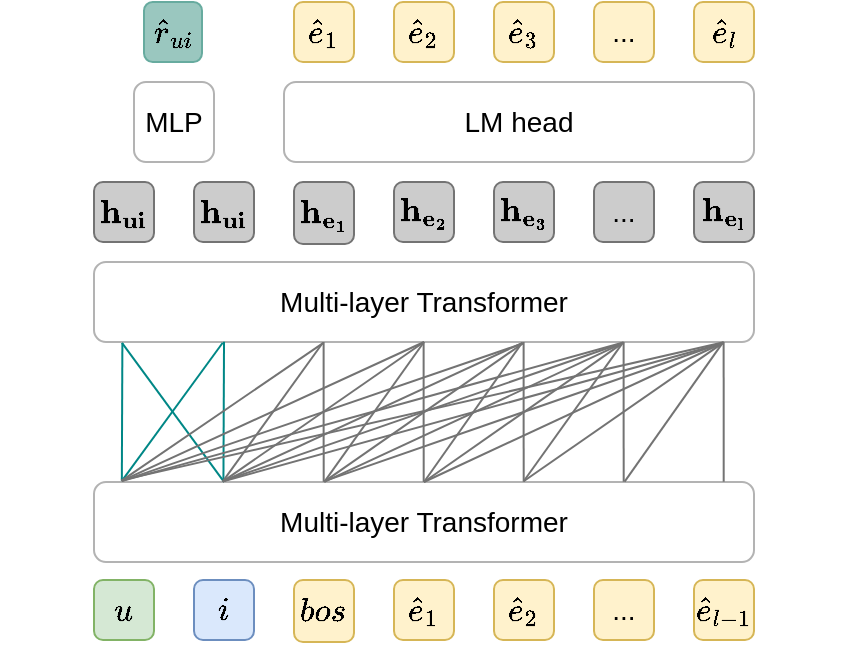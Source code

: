 <mxfile version="18.0.1" type="device"><diagram id="I_MiY4M6lo-vXWS7eLJ-" name="Page-1"><mxGraphModel dx="439" dy="516" grid="1" gridSize="10" guides="1" tooltips="1" connect="1" arrows="1" fold="1" page="1" pageScale="1" pageWidth="850" pageHeight="1100" math="1" shadow="0"><root><mxCell id="0"/><mxCell id="1" parent="0"/><mxCell id="H9O5MBw7-q6CJj0NTx7z-1" value="&lt;font style=&quot;font-size: 14px;&quot;&gt;Multi-layer Transformer&lt;/font&gt;" style="rounded=1;whiteSpace=wrap;html=1;strokeColor=#B3B3B3;" parent="1" vertex="1"><mxGeometry x="280" y="170" width="330" height="40" as="geometry"/></mxCell><mxCell id="H9O5MBw7-q6CJj0NTx7z-2" value="&lt;font style=&quot;font-size: 14px;&quot;&gt;Multi-layer Transformer&lt;/font&gt;" style="rounded=1;whiteSpace=wrap;html=1;strokeColor=#B3B3B3;" parent="1" vertex="1"><mxGeometry x="280" y="280" width="330" height="40" as="geometry"/></mxCell><mxCell id="H9O5MBw7-q6CJj0NTx7z-3" value="$$u$$" style="rounded=1;whiteSpace=wrap;html=1;fontSize=14;strokeColor=#82b366;fillColor=#d5e8d4;" parent="1" vertex="1"><mxGeometry x="280" y="329" width="30" height="30" as="geometry"/></mxCell><mxCell id="H9O5MBw7-q6CJj0NTx7z-5" value="$$i$$" style="rounded=1;whiteSpace=wrap;html=1;fontSize=14;strokeColor=#6c8ebf;fillColor=#dae8fc;" parent="1" vertex="1"><mxGeometry x="330" y="329" width="30" height="30" as="geometry"/></mxCell><mxCell id="H9O5MBw7-q6CJj0NTx7z-6" value="$$bos$$" style="rounded=1;whiteSpace=wrap;html=1;fontSize=14;strokeColor=#d6b656;fillColor=#fff2cc;" parent="1" vertex="1"><mxGeometry x="380" y="329" width="30" height="31" as="geometry"/></mxCell><mxCell id="H9O5MBw7-q6CJj0NTx7z-7" value="$$\hat{e}_1$$" style="rounded=1;whiteSpace=wrap;html=1;fontSize=14;strokeColor=#d6b656;fillColor=#fff2cc;" parent="1" vertex="1"><mxGeometry x="430" y="329" width="30" height="30" as="geometry"/></mxCell><mxCell id="H9O5MBw7-q6CJj0NTx7z-8" value="$$\hat{e}_2$$" style="rounded=1;whiteSpace=wrap;html=1;fontSize=14;strokeColor=#d6b656;fillColor=#fff2cc;" parent="1" vertex="1"><mxGeometry x="480" y="329" width="30" height="30" as="geometry"/></mxCell><mxCell id="H9O5MBw7-q6CJj0NTx7z-9" value="&lt;div style=&quot;text-align: justify;&quot;&gt;&lt;span style=&quot;background-color: initial;&quot;&gt;...&lt;/span&gt;&lt;/div&gt;" style="rounded=1;whiteSpace=wrap;html=1;fontSize=14;strokeColor=#d6b656;fillColor=#fff2cc;align=center;" parent="1" vertex="1"><mxGeometry x="530" y="329" width="30" height="30" as="geometry"/></mxCell><mxCell id="H9O5MBw7-q6CJj0NTx7z-10" value="" style="endArrow=none;html=1;rounded=0;fontSize=14;exitX=0.039;exitY=-0.017;exitDx=0;exitDy=0;exitPerimeter=0;entryX=0.043;entryY=1.012;entryDx=0;entryDy=0;entryPerimeter=0;strokeColor=#008786;" parent="1" target="H9O5MBw7-q6CJj0NTx7z-1" edge="1"><mxGeometry width="50" height="50" relative="1" as="geometry"><mxPoint x="293.92" y="279.32" as="sourcePoint"/><mxPoint x="294.48" y="209.92" as="targetPoint"/></mxGeometry></mxCell><mxCell id="H9O5MBw7-q6CJj0NTx7z-11" value="" style="endArrow=none;html=1;rounded=0;fontSize=14;exitX=0.039;exitY=-0.017;exitDx=0;exitDy=0;exitPerimeter=0;entryX=0.197;entryY=0.997;entryDx=0;entryDy=0;entryPerimeter=0;strokeColor=#008786;" parent="1" target="H9O5MBw7-q6CJj0NTx7z-1" edge="1"><mxGeometry width="50" height="50" relative="1" as="geometry"><mxPoint x="344.72" y="279.4" as="sourcePoint"/><mxPoint x="345.28" y="210.0" as="targetPoint"/></mxGeometry></mxCell><mxCell id="H9O5MBw7-q6CJj0NTx7z-12" value="" style="endArrow=none;html=1;rounded=0;fontSize=14;exitX=0.039;exitY=-0.017;exitDx=0;exitDy=0;exitPerimeter=0;entryX=0.231;entryY=0.988;entryDx=0;entryDy=0;entryPerimeter=0;strokeColor=#737373;" parent="1" edge="1"><mxGeometry width="50" height="50" relative="1" as="geometry"><mxPoint x="394.84" y="279.88" as="sourcePoint"/><mxPoint x="394.8" y="210.0" as="targetPoint"/></mxGeometry></mxCell><mxCell id="H9O5MBw7-q6CJj0NTx7z-13" value="" style="endArrow=none;html=1;rounded=0;fontSize=14;exitX=0.039;exitY=-0.017;exitDx=0;exitDy=0;exitPerimeter=0;entryX=0.231;entryY=0.988;entryDx=0;entryDy=0;entryPerimeter=0;strokeColor=#737373;" parent="1" edge="1"><mxGeometry width="50" height="50" relative="1" as="geometry"><mxPoint x="444.84" y="279.88" as="sourcePoint"/><mxPoint x="444.8" y="210" as="targetPoint"/></mxGeometry></mxCell><mxCell id="H9O5MBw7-q6CJj0NTx7z-14" value="" style="endArrow=none;html=1;rounded=0;fontSize=14;exitX=0.039;exitY=-0.017;exitDx=0;exitDy=0;exitPerimeter=0;entryX=0.231;entryY=0.988;entryDx=0;entryDy=0;entryPerimeter=0;strokeColor=#737373;" parent="1" edge="1"><mxGeometry width="50" height="50" relative="1" as="geometry"><mxPoint x="544.84" y="279.88" as="sourcePoint"/><mxPoint x="544.8" y="210" as="targetPoint"/></mxGeometry></mxCell><mxCell id="H9O5MBw7-q6CJj0NTx7z-15" value="" style="endArrow=none;html=1;rounded=0;fontSize=14;exitX=0.039;exitY=-0.017;exitDx=0;exitDy=0;exitPerimeter=0;entryX=0.231;entryY=0.988;entryDx=0;entryDy=0;entryPerimeter=0;strokeColor=#737373;" parent="1" edge="1"><mxGeometry width="50" height="50" relative="1" as="geometry"><mxPoint x="494.84" y="279.88" as="sourcePoint"/><mxPoint x="494.8" y="210" as="targetPoint"/></mxGeometry></mxCell><mxCell id="H9O5MBw7-q6CJj0NTx7z-17" value="" style="endArrow=none;html=1;rounded=0;fontSize=14;exitX=0.197;exitY=-0.002;exitDx=0;exitDy=0;exitPerimeter=0;entryX=0.05;entryY=1.011;entryDx=0;entryDy=0;entryPerimeter=0;strokeColor=#008786;" parent="1" source="H9O5MBw7-q6CJj0NTx7z-2" edge="1"><mxGeometry width="50" height="50" relative="1" as="geometry"><mxPoint x="344.4" y="278.8" as="sourcePoint"/><mxPoint x="294" y="210.44" as="targetPoint"/></mxGeometry></mxCell><mxCell id="H9O5MBw7-q6CJj0NTx7z-18" value="" style="endArrow=none;html=1;rounded=0;fontSize=14;exitX=0.042;exitY=-0.011;exitDx=0;exitDy=0;exitPerimeter=0;entryX=0.195;entryY=1.009;entryDx=0;entryDy=0;entryPerimeter=0;strokeColor=#008786;" parent="1" source="H9O5MBw7-q6CJj0NTx7z-2" target="H9O5MBw7-q6CJj0NTx7z-1" edge="1"><mxGeometry width="50" height="50" relative="1" as="geometry"><mxPoint x="354.4" y="288.92" as="sourcePoint"/><mxPoint x="304" y="220.44" as="targetPoint"/></mxGeometry></mxCell><mxCell id="H9O5MBw7-q6CJj0NTx7z-19" value="" style="endArrow=none;html=1;rounded=0;fontSize=14;exitX=0.042;exitY=-0.018;exitDx=0;exitDy=0;exitPerimeter=0;entryX=0.347;entryY=1.014;entryDx=0;entryDy=0;entryPerimeter=0;strokeColor=#737373;" parent="1" source="H9O5MBw7-q6CJj0NTx7z-2" target="H9O5MBw7-q6CJj0NTx7z-1" edge="1"><mxGeometry width="50" height="50" relative="1" as="geometry"><mxPoint x="304" y="288.92" as="sourcePoint"/><mxPoint x="354.68" y="219.96" as="targetPoint"/></mxGeometry></mxCell><mxCell id="H9O5MBw7-q6CJj0NTx7z-20" value="" style="endArrow=none;html=1;rounded=0;fontSize=14;exitX=0.042;exitY=-0.014;exitDx=0;exitDy=0;exitPerimeter=0;strokeColor=#737373;entryX=0.5;entryY=1;entryDx=0;entryDy=0;" parent="1" source="H9O5MBw7-q6CJj0NTx7z-2" target="H9O5MBw7-q6CJj0NTx7z-1" edge="1"><mxGeometry width="50" height="50" relative="1" as="geometry"><mxPoint x="304.28" y="289.08" as="sourcePoint"/><mxPoint x="440" y="210" as="targetPoint"/></mxGeometry></mxCell><mxCell id="H9O5MBw7-q6CJj0NTx7z-21" value="" style="endArrow=none;html=1;rounded=0;fontSize=14;exitX=0.043;exitY=-0.014;exitDx=0;exitDy=0;exitPerimeter=0;strokeColor=#737373;entryX=0.651;entryY=1.015;entryDx=0;entryDy=0;entryPerimeter=0;" parent="1" source="H9O5MBw7-q6CJj0NTx7z-2" target="H9O5MBw7-q6CJj0NTx7z-1" edge="1"><mxGeometry width="50" height="50" relative="1" as="geometry"><mxPoint x="303.72" y="289.32" as="sourcePoint"/><mxPoint x="454.08" y="220.88" as="targetPoint"/></mxGeometry></mxCell><mxCell id="H9O5MBw7-q6CJj0NTx7z-22" value="" style="endArrow=none;html=1;rounded=0;fontSize=14;exitX=0.042;exitY=-0.011;exitDx=0;exitDy=0;exitPerimeter=0;strokeColor=#737373;entryX=0.802;entryY=1.007;entryDx=0;entryDy=0;entryPerimeter=0;" parent="1" source="H9O5MBw7-q6CJj0NTx7z-2" target="H9O5MBw7-q6CJj0NTx7z-1" edge="1"><mxGeometry width="50" height="50" relative="1" as="geometry"><mxPoint x="303.72" y="289.32" as="sourcePoint"/><mxPoint x="504.76" y="220.84" as="targetPoint"/></mxGeometry></mxCell><mxCell id="H9O5MBw7-q6CJj0NTx7z-23" value="" style="endArrow=none;html=1;rounded=0;fontSize=14;exitX=0.195;exitY=-0.005;exitDx=0;exitDy=0;exitPerimeter=0;strokeColor=#737373;entryX=0.347;entryY=1.006;entryDx=0;entryDy=0;entryPerimeter=0;" parent="1" source="H9O5MBw7-q6CJj0NTx7z-2" target="H9O5MBw7-q6CJj0NTx7z-1" edge="1"><mxGeometry width="50" height="50" relative="1" as="geometry"><mxPoint x="304.28" y="289.08" as="sourcePoint"/><mxPoint x="390" y="210" as="targetPoint"/></mxGeometry></mxCell><mxCell id="H9O5MBw7-q6CJj0NTx7z-24" value="" style="endArrow=none;html=1;rounded=0;fontSize=14;exitX=0.195;exitY=-0.005;exitDx=0;exitDy=0;exitPerimeter=0;strokeColor=#737373;entryX=0.5;entryY=1;entryDx=0;entryDy=0;" parent="1" source="H9O5MBw7-q6CJj0NTx7z-2" target="H9O5MBw7-q6CJj0NTx7z-1" edge="1"><mxGeometry width="50" height="50" relative="1" as="geometry"><mxPoint x="354.4" y="288.92" as="sourcePoint"/><mxPoint x="404.24" y="220.72" as="targetPoint"/></mxGeometry></mxCell><mxCell id="H9O5MBw7-q6CJj0NTx7z-25" value="" style="endArrow=none;html=1;rounded=0;fontSize=14;exitX=0.195;exitY=-0.005;exitDx=0;exitDy=0;exitPerimeter=0;strokeColor=#737373;entryX=0.649;entryY=1.011;entryDx=0;entryDy=0;entryPerimeter=0;" parent="1" source="H9O5MBw7-q6CJj0NTx7z-2" target="H9O5MBw7-q6CJj0NTx7z-1" edge="1"><mxGeometry width="50" height="50" relative="1" as="geometry"><mxPoint x="354.4" y="289.2" as="sourcePoint"/><mxPoint x="490" y="210" as="targetPoint"/></mxGeometry></mxCell><mxCell id="H9O5MBw7-q6CJj0NTx7z-26" value="" style="endArrow=none;html=1;rounded=0;fontSize=14;exitX=0.195;exitY=-0.009;exitDx=0;exitDy=0;exitPerimeter=0;strokeColor=#737373;entryX=0.803;entryY=1.007;entryDx=0;entryDy=0;entryPerimeter=0;" parent="1" source="H9O5MBw7-q6CJj0NTx7z-2" target="H9O5MBw7-q6CJj0NTx7z-1" edge="1"><mxGeometry width="50" height="50" relative="1" as="geometry"><mxPoint x="354.4" y="289.4" as="sourcePoint"/><mxPoint x="505.04" y="220.2" as="targetPoint"/></mxGeometry></mxCell><mxCell id="H9O5MBw7-q6CJj0NTx7z-27" value="" style="endArrow=none;html=1;rounded=0;fontSize=14;exitX=0.349;exitY=-0.002;exitDx=0;exitDy=0;exitPerimeter=0;strokeColor=#737373;entryX=0.5;entryY=1;entryDx=0;entryDy=0;" parent="1" source="H9O5MBw7-q6CJj0NTx7z-2" target="H9O5MBw7-q6CJj0NTx7z-1" edge="1"><mxGeometry width="50" height="50" relative="1" as="geometry"><mxPoint x="354.12" y="289.56" as="sourcePoint"/><mxPoint x="450" y="210" as="targetPoint"/></mxGeometry></mxCell><mxCell id="H9O5MBw7-q6CJj0NTx7z-28" value="" style="endArrow=none;html=1;rounded=0;fontSize=14;exitX=0.349;exitY=-0.004;exitDx=0;exitDy=0;exitPerimeter=0;strokeColor=#737373;entryX=0.65;entryY=1.015;entryDx=0;entryDy=0;entryPerimeter=0;" parent="1" source="H9O5MBw7-q6CJj0NTx7z-2" target="H9O5MBw7-q6CJj0NTx7z-1" edge="1"><mxGeometry width="50" height="50" relative="1" as="geometry"><mxPoint x="404.52" y="289.4" as="sourcePoint"/><mxPoint x="490" y="210" as="targetPoint"/></mxGeometry></mxCell><mxCell id="H9O5MBw7-q6CJj0NTx7z-30" value="" style="endArrow=none;html=1;rounded=0;fontSize=14;exitX=0.5;exitY=0;exitDx=0;exitDy=0;strokeColor=#737373;entryX=0.802;entryY=1.007;entryDx=0;entryDy=0;entryPerimeter=0;" parent="1" source="H9O5MBw7-q6CJj0NTx7z-2" target="H9O5MBw7-q6CJj0NTx7z-1" edge="1"><mxGeometry width="50" height="50" relative="1" as="geometry"><mxPoint x="454.92" y="289.8" as="sourcePoint"/><mxPoint x="505.04" y="220.48" as="targetPoint"/></mxGeometry></mxCell><mxCell id="H9O5MBw7-q6CJj0NTx7z-31" value="" style="endArrow=none;html=1;rounded=0;fontSize=14;strokeColor=#737373;exitX=0.651;exitY=-0.009;exitDx=0;exitDy=0;exitPerimeter=0;entryX=0.954;entryY=1.005;entryDx=0;entryDy=0;entryPerimeter=0;" parent="1" source="H9O5MBw7-q6CJj0NTx7z-2" target="H9O5MBw7-q6CJj0NTx7z-1" edge="1"><mxGeometry width="50" height="50" relative="1" as="geometry"><mxPoint x="500" y="280" as="sourcePoint"/><mxPoint x="540" y="210" as="targetPoint"/></mxGeometry></mxCell><mxCell id="H9O5MBw7-q6CJj0NTx7z-32" value="" style="endArrow=none;html=1;rounded=0;fontSize=14;exitX=0.349;exitY=-0.002;exitDx=0;exitDy=0;exitPerimeter=0;strokeColor=#737373;entryX=0.802;entryY=1.011;entryDx=0;entryDy=0;entryPerimeter=0;" parent="1" source="H9O5MBw7-q6CJj0NTx7z-2" target="H9O5MBw7-q6CJj0NTx7z-1" edge="1"><mxGeometry width="50" height="50" relative="1" as="geometry"><mxPoint x="404.8" y="289.4" as="sourcePoint"/><mxPoint x="540" y="210" as="targetPoint"/></mxGeometry></mxCell><mxCell id="H9O5MBw7-q6CJj0NTx7z-33" value="$$\hat{e}_{l-1}$$" style="rounded=1;whiteSpace=wrap;html=1;fontSize=14;strokeColor=#d6b656;fillColor=#fff2cc;" parent="1" vertex="1"><mxGeometry x="580" y="329" width="30" height="30" as="geometry"/></mxCell><mxCell id="H9O5MBw7-q6CJj0NTx7z-34" value="" style="endArrow=none;html=1;rounded=0;fontSize=14;exitX=0.039;exitY=-0.017;exitDx=0;exitDy=0;exitPerimeter=0;entryX=0.231;entryY=0.988;entryDx=0;entryDy=0;entryPerimeter=0;strokeColor=#737373;" parent="1" edge="1"><mxGeometry width="50" height="50" relative="1" as="geometry"><mxPoint x="594.86" y="279.88" as="sourcePoint"/><mxPoint x="594.82" y="210.0" as="targetPoint"/></mxGeometry></mxCell><mxCell id="H9O5MBw7-q6CJj0NTx7z-35" value="" style="endArrow=none;html=1;rounded=0;fontSize=14;exitX=0.041;exitY=-0.02;exitDx=0;exitDy=0;exitPerimeter=0;strokeColor=#737373;entryX=0.954;entryY=1.002;entryDx=0;entryDy=0;entryPerimeter=0;" parent="1" source="H9O5MBw7-q6CJj0NTx7z-2" target="H9O5MBw7-q6CJj0NTx7z-1" edge="1"><mxGeometry width="50" height="50" relative="1" as="geometry"><mxPoint x="303.86" y="289.56" as="sourcePoint"/><mxPoint x="554.66" y="220.28" as="targetPoint"/></mxGeometry></mxCell><mxCell id="H9O5MBw7-q6CJj0NTx7z-36" value="" style="endArrow=none;html=1;rounded=0;fontSize=14;exitX=0.196;exitY=-0.009;exitDx=0;exitDy=0;exitPerimeter=0;strokeColor=#737373;entryX=0.954;entryY=1.013;entryDx=0;entryDy=0;entryPerimeter=0;" parent="1" source="H9O5MBw7-q6CJj0NTx7z-2" target="H9O5MBw7-q6CJj0NTx7z-1" edge="1"><mxGeometry width="50" height="50" relative="1" as="geometry"><mxPoint x="354.35" y="289.64" as="sourcePoint"/><mxPoint x="554.99" y="220.28" as="targetPoint"/></mxGeometry></mxCell><mxCell id="H9O5MBw7-q6CJj0NTx7z-37" value="" style="endArrow=none;html=1;rounded=0;fontSize=14;exitX=0.348;exitY=-0.008;exitDx=0;exitDy=0;exitPerimeter=0;strokeColor=#737373;entryX=0.954;entryY=1.006;entryDx=0;entryDy=0;entryPerimeter=0;" parent="1" source="H9O5MBw7-q6CJj0NTx7z-2" target="H9O5MBw7-q6CJj0NTx7z-1" edge="1"><mxGeometry width="50" height="50" relative="1" as="geometry"><mxPoint x="404.51" y="290.24" as="sourcePoint"/><mxPoint x="590" y="210" as="targetPoint"/></mxGeometry></mxCell><mxCell id="H9O5MBw7-q6CJj0NTx7z-38" value="" style="endArrow=none;html=1;rounded=0;fontSize=14;exitX=0.5;exitY=0;exitDx=0;exitDy=0;strokeColor=#737373;entryX=0.954;entryY=1.006;entryDx=0;entryDy=0;entryPerimeter=0;" parent="1" source="H9O5MBw7-q6CJj0NTx7z-2" target="H9O5MBw7-q6CJj0NTx7z-1" edge="1"><mxGeometry width="50" height="50" relative="1" as="geometry"><mxPoint x="404.84" y="289.68" as="sourcePoint"/><mxPoint x="590" y="210" as="targetPoint"/></mxGeometry></mxCell><mxCell id="H9O5MBw7-q6CJj0NTx7z-39" value="" style="endArrow=none;html=1;rounded=0;fontSize=14;exitX=0.5;exitY=0;exitDx=0;exitDy=0;strokeColor=#737373;entryX=0.649;entryY=1.006;entryDx=0;entryDy=0;entryPerimeter=0;" parent="1" source="H9O5MBw7-q6CJj0NTx7z-2" target="H9O5MBw7-q6CJj0NTx7z-1" edge="1"><mxGeometry width="50" height="50" relative="1" as="geometry"><mxPoint x="455" y="290" as="sourcePoint"/><mxPoint x="604.82" y="220.24" as="targetPoint"/></mxGeometry></mxCell><mxCell id="H9O5MBw7-q6CJj0NTx7z-40" value="" style="endArrow=none;html=1;rounded=0;fontSize=14;strokeColor=#737373;entryX=0.8;entryY=1.023;entryDx=0;entryDy=0;entryPerimeter=0;exitX=0.651;exitY=-0.009;exitDx=0;exitDy=0;exitPerimeter=0;" parent="1" source="H9O5MBw7-q6CJj0NTx7z-2" target="H9O5MBw7-q6CJj0NTx7z-1" edge="1"><mxGeometry width="50" height="50" relative="1" as="geometry"><mxPoint x="490" y="280" as="sourcePoint"/><mxPoint x="614.82" y="230.24" as="targetPoint"/></mxGeometry></mxCell><mxCell id="H9O5MBw7-q6CJj0NTx7z-41" value="" style="endArrow=none;html=1;rounded=0;fontSize=14;strokeColor=#737373;exitX=0.804;exitY=-0.004;exitDx=0;exitDy=0;exitPerimeter=0;entryX=0.953;entryY=1.005;entryDx=0;entryDy=0;entryPerimeter=0;" parent="1" source="H9O5MBw7-q6CJj0NTx7z-2" target="H9O5MBw7-q6CJj0NTx7z-1" edge="1"><mxGeometry width="50" height="50" relative="1" as="geometry"><mxPoint x="504.83" y="289.64" as="sourcePoint"/><mxPoint x="590" y="210" as="targetPoint"/></mxGeometry></mxCell><mxCell id="H9O5MBw7-q6CJj0NTx7z-42" value="$$\mathbf{h_{ui}}$$" style="rounded=1;whiteSpace=wrap;html=1;fontSize=14;strokeColor=#737373;fillColor=#CCCCCC;" parent="1" vertex="1"><mxGeometry x="280" y="130" width="30" height="30" as="geometry"/></mxCell><mxCell id="H9O5MBw7-q6CJj0NTx7z-43" value="$$\mathbf{h_{ui}}$$" style="rounded=1;whiteSpace=wrap;html=1;fontSize=14;strokeColor=#737373;fillColor=#CCCCCC;" parent="1" vertex="1"><mxGeometry x="330" y="130" width="30" height="30" as="geometry"/></mxCell><mxCell id="H9O5MBw7-q6CJj0NTx7z-44" value="$$\mathbf{h_{e_1}}$$" style="rounded=1;whiteSpace=wrap;html=1;fontSize=14;strokeColor=#737373;fillColor=#CCCCCC;" parent="1" vertex="1"><mxGeometry x="380" y="130" width="30" height="31" as="geometry"/></mxCell><mxCell id="H9O5MBw7-q6CJj0NTx7z-45" value="$$\mathbf{h_{e_2}}$$" style="rounded=1;whiteSpace=wrap;html=1;fontSize=14;strokeColor=#737373;fillColor=#CCCCCC;" parent="1" vertex="1"><mxGeometry x="430" y="130" width="30" height="30" as="geometry"/></mxCell><mxCell id="H9O5MBw7-q6CJj0NTx7z-46" value="$$\mathbf{h_{e_3}}$$" style="rounded=1;whiteSpace=wrap;html=1;fontSize=14;strokeColor=#737373;fillColor=#CCCCCC;" parent="1" vertex="1"><mxGeometry x="480" y="130" width="30" height="30" as="geometry"/></mxCell><mxCell id="H9O5MBw7-q6CJj0NTx7z-47" value="..." style="rounded=1;whiteSpace=wrap;html=1;fontSize=14;strokeColor=#737373;fillColor=#CCCCCC;" parent="1" vertex="1"><mxGeometry x="530" y="130" width="30" height="30" as="geometry"/></mxCell><mxCell id="H9O5MBw7-q6CJj0NTx7z-48" value="$$\mathbf{h_{e_l}}$$" style="rounded=1;whiteSpace=wrap;html=1;fontSize=14;strokeColor=#737373;fillColor=#CCCCCC;" parent="1" vertex="1"><mxGeometry x="580" y="130" width="30" height="30" as="geometry"/></mxCell><mxCell id="H9O5MBw7-q6CJj0NTx7z-50" value="&lt;font style=&quot;font-size: 14px;&quot;&gt;MLP&lt;/font&gt;" style="rounded=1;whiteSpace=wrap;html=1;strokeColor=#B3B3B3;" parent="1" vertex="1"><mxGeometry x="300" y="80" width="40" height="40" as="geometry"/></mxCell><mxCell id="H9O5MBw7-q6CJj0NTx7z-52" value="&lt;span style=&quot;font-size: 14px;&quot;&gt;LM head&lt;/span&gt;" style="rounded=1;whiteSpace=wrap;html=1;strokeColor=#B3B3B3;" parent="1" vertex="1"><mxGeometry x="375" y="80" width="235" height="40" as="geometry"/></mxCell><mxCell id="H9O5MBw7-q6CJj0NTx7z-53" value="$$\hat{e}_1$$" style="rounded=1;whiteSpace=wrap;html=1;fontSize=14;strokeColor=#d6b656;fillColor=#fff2cc;" parent="1" vertex="1"><mxGeometry x="380" y="40" width="30" height="30" as="geometry"/></mxCell><mxCell id="H9O5MBw7-q6CJj0NTx7z-54" value="$$\hat{e}_2$$" style="rounded=1;whiteSpace=wrap;html=1;fontSize=14;strokeColor=#d6b656;fillColor=#fff2cc;" parent="1" vertex="1"><mxGeometry x="430" y="40" width="30" height="30" as="geometry"/></mxCell><mxCell id="H9O5MBw7-q6CJj0NTx7z-55" value="$$\hat{e}_3$$" style="rounded=1;whiteSpace=wrap;html=1;fontSize=14;strokeColor=#d6b656;fillColor=#fff2cc;" parent="1" vertex="1"><mxGeometry x="480" y="40" width="30" height="30" as="geometry"/></mxCell><mxCell id="H9O5MBw7-q6CJj0NTx7z-56" value="..." style="rounded=1;whiteSpace=wrap;html=1;fontSize=14;strokeColor=#d6b656;fillColor=#fff2cc;" parent="1" vertex="1"><mxGeometry x="530" y="40" width="30" height="30" as="geometry"/></mxCell><mxCell id="H9O5MBw7-q6CJj0NTx7z-57" value="$$\hat{e}_{l}$$" style="rounded=1;whiteSpace=wrap;html=1;fontSize=14;strokeColor=#d6b656;fillColor=#fff2cc;" parent="1" vertex="1"><mxGeometry x="580" y="40" width="30" height="30" as="geometry"/></mxCell><mxCell id="H9O5MBw7-q6CJj0NTx7z-58" value="$$\hat{r}_{ui}$$" style="rounded=1;whiteSpace=wrap;html=1;fontSize=14;strokeColor=#67AB9F;fillColor=#9AC7BF;" parent="1" vertex="1"><mxGeometry x="305" y="40" width="29" height="30" as="geometry"/></mxCell></root></mxGraphModel></diagram></mxfile>